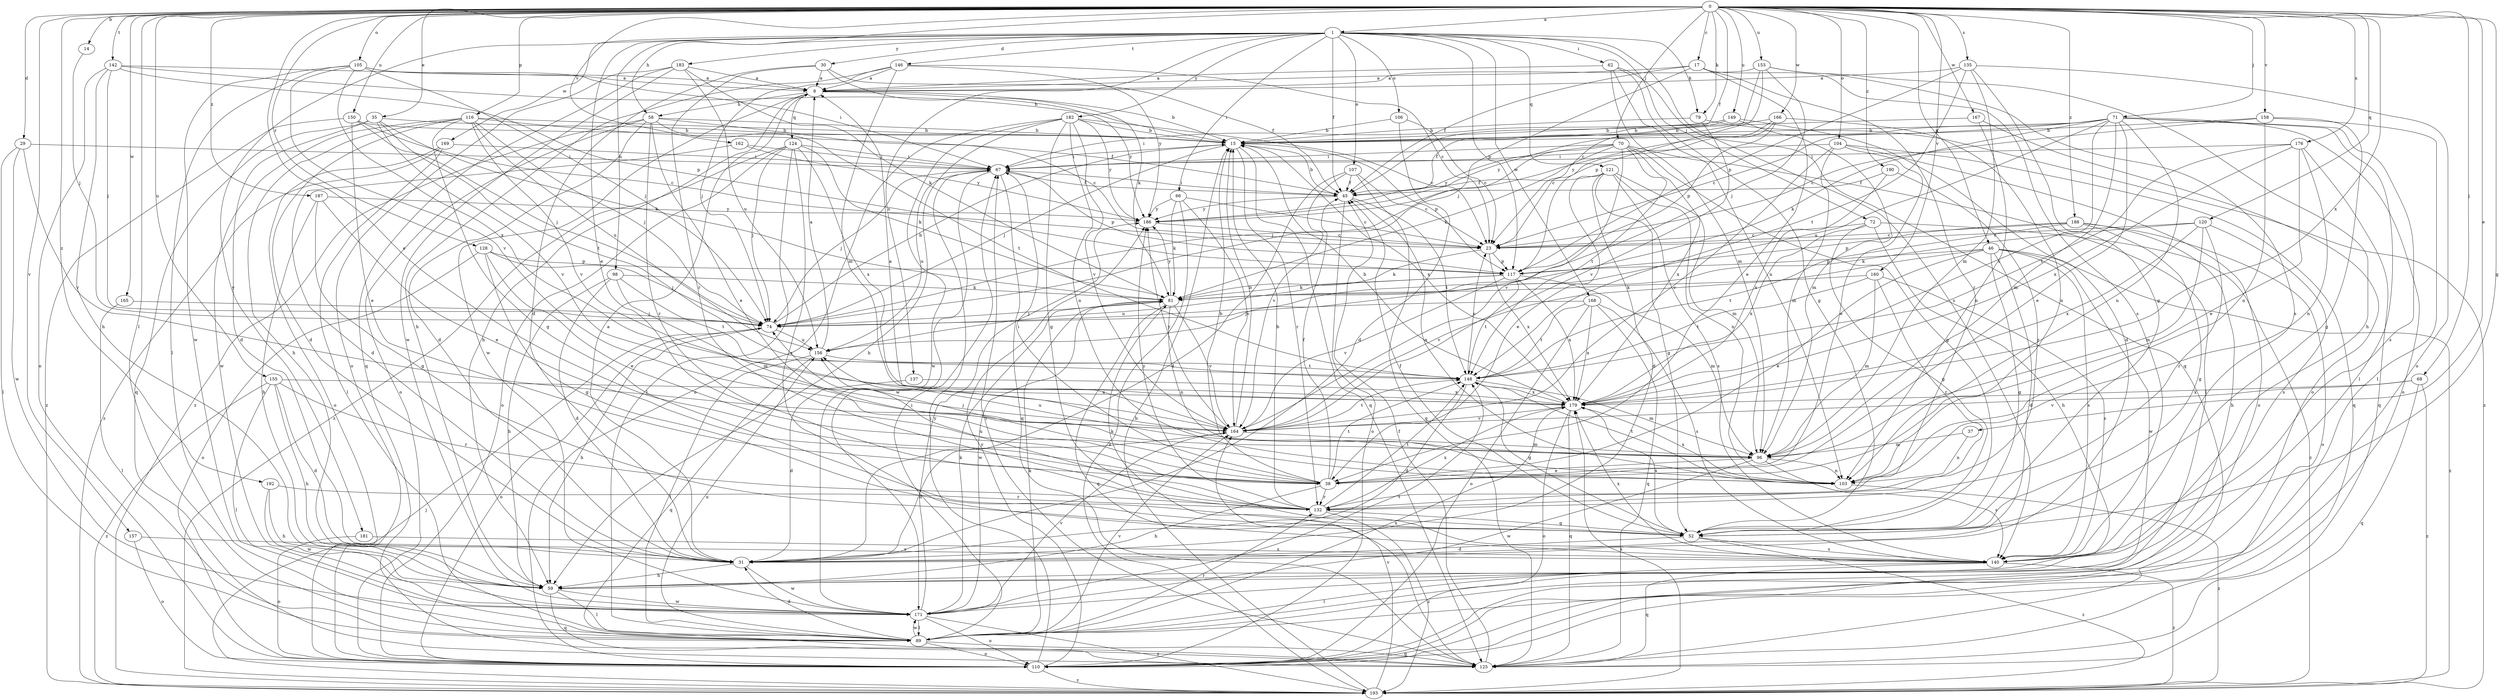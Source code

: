 strict digraph  {
0;
1;
8;
14;
15;
17;
23;
29;
30;
31;
35;
37;
38;
45;
46;
52;
58;
59;
62;
66;
67;
68;
70;
71;
72;
74;
79;
81;
89;
96;
98;
103;
104;
105;
106;
107;
110;
116;
117;
120;
121;
124;
125;
128;
132;
135;
137;
140;
142;
146;
148;
149;
150;
153;
155;
156;
157;
158;
160;
162;
164;
165;
166;
167;
168;
169;
171;
176;
179;
181;
182;
183;
186;
187;
188;
190;
192;
193;
0 -> 1  [label=a];
0 -> 14  [label=b];
0 -> 17  [label=c];
0 -> 29  [label=d];
0 -> 35  [label=e];
0 -> 37  [label=e];
0 -> 38  [label=e];
0 -> 45  [label=f];
0 -> 46  [label=g];
0 -> 52  [label=g];
0 -> 58  [label=h];
0 -> 68  [label=j];
0 -> 70  [label=j];
0 -> 71  [label=j];
0 -> 79  [label=k];
0 -> 89  [label=l];
0 -> 104  [label=o];
0 -> 105  [label=o];
0 -> 116  [label=p];
0 -> 120  [label=q];
0 -> 128  [label=r];
0 -> 135  [label=s];
0 -> 142  [label=t];
0 -> 149  [label=u];
0 -> 150  [label=u];
0 -> 153  [label=u];
0 -> 155  [label=u];
0 -> 157  [label=v];
0 -> 158  [label=v];
0 -> 160  [label=v];
0 -> 162  [label=v];
0 -> 165  [label=w];
0 -> 166  [label=w];
0 -> 167  [label=w];
0 -> 176  [label=x];
0 -> 179  [label=x];
0 -> 187  [label=z];
0 -> 188  [label=z];
0 -> 190  [label=z];
0 -> 192  [label=z];
1 -> 30  [label=d];
1 -> 38  [label=e];
1 -> 45  [label=f];
1 -> 62  [label=i];
1 -> 66  [label=i];
1 -> 72  [label=j];
1 -> 79  [label=k];
1 -> 98  [label=n];
1 -> 106  [label=o];
1 -> 107  [label=o];
1 -> 117  [label=p];
1 -> 121  [label=q];
1 -> 137  [label=s];
1 -> 140  [label=s];
1 -> 146  [label=t];
1 -> 168  [label=w];
1 -> 169  [label=w];
1 -> 181  [label=y];
1 -> 182  [label=y];
1 -> 183  [label=y];
8 -> 15  [label=b];
8 -> 58  [label=h];
8 -> 59  [label=h];
8 -> 124  [label=q];
8 -> 171  [label=w];
8 -> 186  [label=y];
14 -> 74  [label=j];
15 -> 67  [label=i];
15 -> 74  [label=j];
15 -> 117  [label=p];
15 -> 125  [label=q];
15 -> 132  [label=r];
15 -> 179  [label=x];
17 -> 8  [label=a];
17 -> 38  [label=e];
17 -> 45  [label=f];
17 -> 74  [label=j];
17 -> 132  [label=r];
17 -> 140  [label=s];
23 -> 81  [label=k];
23 -> 117  [label=p];
23 -> 179  [label=x];
29 -> 67  [label=i];
29 -> 89  [label=l];
29 -> 164  [label=v];
29 -> 171  [label=w];
30 -> 8  [label=a];
30 -> 31  [label=d];
30 -> 45  [label=f];
30 -> 81  [label=k];
30 -> 132  [label=r];
31 -> 8  [label=a];
31 -> 59  [label=h];
31 -> 171  [label=w];
35 -> 15  [label=b];
35 -> 31  [label=d];
35 -> 81  [label=k];
35 -> 125  [label=q];
35 -> 148  [label=t];
35 -> 164  [label=v];
37 -> 96  [label=m];
37 -> 103  [label=n];
38 -> 15  [label=b];
38 -> 45  [label=f];
38 -> 59  [label=h];
38 -> 67  [label=i];
38 -> 132  [label=r];
38 -> 148  [label=t];
45 -> 15  [label=b];
45 -> 67  [label=i];
45 -> 103  [label=n];
45 -> 110  [label=o];
45 -> 148  [label=t];
45 -> 186  [label=y];
46 -> 31  [label=d];
46 -> 38  [label=e];
46 -> 52  [label=g];
46 -> 117  [label=p];
46 -> 140  [label=s];
46 -> 164  [label=v];
46 -> 171  [label=w];
46 -> 193  [label=z];
52 -> 31  [label=d];
52 -> 45  [label=f];
52 -> 140  [label=s];
52 -> 179  [label=x];
52 -> 193  [label=z];
58 -> 15  [label=b];
58 -> 23  [label=c];
58 -> 31  [label=d];
58 -> 38  [label=e];
58 -> 110  [label=o];
58 -> 132  [label=r];
58 -> 148  [label=t];
58 -> 193  [label=z];
59 -> 89  [label=l];
59 -> 125  [label=q];
59 -> 171  [label=w];
62 -> 8  [label=a];
62 -> 52  [label=g];
62 -> 96  [label=m];
62 -> 103  [label=n];
62 -> 125  [label=q];
66 -> 23  [label=c];
66 -> 81  [label=k];
66 -> 164  [label=v];
66 -> 186  [label=y];
66 -> 193  [label=z];
67 -> 45  [label=f];
67 -> 74  [label=j];
67 -> 117  [label=p];
67 -> 125  [label=q];
67 -> 156  [label=u];
67 -> 171  [label=w];
68 -> 125  [label=q];
68 -> 164  [label=v];
68 -> 179  [label=x];
68 -> 193  [label=z];
70 -> 52  [label=g];
70 -> 67  [label=i];
70 -> 74  [label=j];
70 -> 81  [label=k];
70 -> 89  [label=l];
70 -> 148  [label=t];
70 -> 164  [label=v];
70 -> 179  [label=x];
70 -> 186  [label=y];
71 -> 15  [label=b];
71 -> 23  [label=c];
71 -> 38  [label=e];
71 -> 81  [label=k];
71 -> 89  [label=l];
71 -> 96  [label=m];
71 -> 103  [label=n];
71 -> 110  [label=o];
71 -> 140  [label=s];
71 -> 156  [label=u];
71 -> 179  [label=x];
71 -> 186  [label=y];
72 -> 23  [label=c];
72 -> 52  [label=g];
72 -> 59  [label=h];
72 -> 179  [label=x];
72 -> 193  [label=z];
74 -> 15  [label=b];
74 -> 59  [label=h];
74 -> 110  [label=o];
74 -> 156  [label=u];
79 -> 15  [label=b];
79 -> 164  [label=v];
79 -> 193  [label=z];
81 -> 74  [label=j];
81 -> 103  [label=n];
81 -> 125  [label=q];
81 -> 164  [label=v];
81 -> 171  [label=w];
81 -> 186  [label=y];
89 -> 31  [label=d];
89 -> 67  [label=i];
89 -> 81  [label=k];
89 -> 110  [label=o];
89 -> 125  [label=q];
89 -> 132  [label=r];
89 -> 156  [label=u];
89 -> 164  [label=v];
89 -> 171  [label=w];
89 -> 179  [label=x];
96 -> 38  [label=e];
96 -> 103  [label=n];
96 -> 140  [label=s];
96 -> 156  [label=u];
96 -> 171  [label=w];
98 -> 31  [label=d];
98 -> 59  [label=h];
98 -> 81  [label=k];
98 -> 96  [label=m];
98 -> 148  [label=t];
103 -> 74  [label=j];
103 -> 148  [label=t];
103 -> 179  [label=x];
103 -> 193  [label=z];
104 -> 38  [label=e];
104 -> 67  [label=i];
104 -> 96  [label=m];
104 -> 110  [label=o];
104 -> 125  [label=q];
104 -> 164  [label=v];
105 -> 8  [label=a];
105 -> 67  [label=i];
105 -> 74  [label=j];
105 -> 89  [label=l];
105 -> 164  [label=v];
105 -> 171  [label=w];
105 -> 179  [label=x];
106 -> 15  [label=b];
106 -> 23  [label=c];
106 -> 31  [label=d];
107 -> 23  [label=c];
107 -> 31  [label=d];
107 -> 45  [label=f];
107 -> 125  [label=q];
107 -> 164  [label=v];
110 -> 67  [label=i];
110 -> 186  [label=y];
110 -> 193  [label=z];
116 -> 15  [label=b];
116 -> 31  [label=d];
116 -> 45  [label=f];
116 -> 52  [label=g];
116 -> 59  [label=h];
116 -> 74  [label=j];
116 -> 156  [label=u];
116 -> 164  [label=v];
116 -> 171  [label=w];
117 -> 81  [label=k];
117 -> 96  [label=m];
117 -> 148  [label=t];
117 -> 156  [label=u];
117 -> 164  [label=v];
117 -> 179  [label=x];
120 -> 23  [label=c];
120 -> 81  [label=k];
120 -> 96  [label=m];
120 -> 132  [label=r];
120 -> 140  [label=s];
120 -> 179  [label=x];
121 -> 31  [label=d];
121 -> 38  [label=e];
121 -> 45  [label=f];
121 -> 52  [label=g];
121 -> 96  [label=m];
121 -> 103  [label=n];
121 -> 140  [label=s];
124 -> 67  [label=i];
124 -> 74  [label=j];
124 -> 81  [label=k];
124 -> 89  [label=l];
124 -> 110  [label=o];
124 -> 140  [label=s];
124 -> 179  [label=x];
124 -> 193  [label=z];
125 -> 45  [label=f];
125 -> 67  [label=i];
128 -> 38  [label=e];
128 -> 52  [label=g];
128 -> 74  [label=j];
128 -> 110  [label=o];
128 -> 117  [label=p];
132 -> 15  [label=b];
132 -> 52  [label=g];
132 -> 148  [label=t];
132 -> 156  [label=u];
132 -> 179  [label=x];
132 -> 186  [label=y];
132 -> 193  [label=z];
135 -> 8  [label=a];
135 -> 52  [label=g];
135 -> 96  [label=m];
135 -> 110  [label=o];
135 -> 117  [label=p];
135 -> 148  [label=t];
137 -> 31  [label=d];
137 -> 179  [label=x];
140 -> 81  [label=k];
140 -> 89  [label=l];
140 -> 125  [label=q];
140 -> 179  [label=x];
140 -> 193  [label=z];
142 -> 8  [label=a];
142 -> 15  [label=b];
142 -> 59  [label=h];
142 -> 74  [label=j];
142 -> 110  [label=o];
142 -> 117  [label=p];
146 -> 8  [label=a];
146 -> 23  [label=c];
146 -> 59  [label=h];
146 -> 74  [label=j];
146 -> 96  [label=m];
146 -> 186  [label=y];
148 -> 23  [label=c];
148 -> 31  [label=d];
148 -> 52  [label=g];
148 -> 96  [label=m];
148 -> 179  [label=x];
149 -> 15  [label=b];
149 -> 31  [label=d];
149 -> 45  [label=f];
149 -> 67  [label=i];
149 -> 96  [label=m];
150 -> 15  [label=b];
150 -> 23  [label=c];
150 -> 38  [label=e];
150 -> 74  [label=j];
150 -> 193  [label=z];
153 -> 8  [label=a];
153 -> 23  [label=c];
153 -> 59  [label=h];
153 -> 74  [label=j];
153 -> 117  [label=p];
153 -> 140  [label=s];
155 -> 31  [label=d];
155 -> 59  [label=h];
155 -> 89  [label=l];
155 -> 132  [label=r];
155 -> 179  [label=x];
155 -> 193  [label=z];
156 -> 8  [label=a];
156 -> 89  [label=l];
156 -> 125  [label=q];
156 -> 148  [label=t];
157 -> 110  [label=o];
157 -> 140  [label=s];
158 -> 15  [label=b];
158 -> 23  [label=c];
158 -> 52  [label=g];
158 -> 89  [label=l];
158 -> 103  [label=n];
160 -> 81  [label=k];
160 -> 96  [label=m];
160 -> 132  [label=r];
160 -> 140  [label=s];
160 -> 148  [label=t];
162 -> 31  [label=d];
162 -> 67  [label=i];
162 -> 186  [label=y];
164 -> 8  [label=a];
164 -> 15  [label=b];
164 -> 31  [label=d];
164 -> 96  [label=m];
164 -> 148  [label=t];
164 -> 186  [label=y];
165 -> 74  [label=j];
165 -> 89  [label=l];
166 -> 15  [label=b];
166 -> 23  [label=c];
166 -> 103  [label=n];
166 -> 117  [label=p];
166 -> 186  [label=y];
167 -> 15  [label=b];
167 -> 103  [label=n];
167 -> 110  [label=o];
168 -> 74  [label=j];
168 -> 110  [label=o];
168 -> 125  [label=q];
168 -> 140  [label=s];
168 -> 148  [label=t];
168 -> 179  [label=x];
169 -> 67  [label=i];
169 -> 89  [label=l];
169 -> 110  [label=o];
169 -> 193  [label=z];
171 -> 81  [label=k];
171 -> 89  [label=l];
171 -> 110  [label=o];
171 -> 148  [label=t];
171 -> 164  [label=v];
171 -> 186  [label=y];
171 -> 193  [label=z];
176 -> 38  [label=e];
176 -> 67  [label=i];
176 -> 103  [label=n];
176 -> 125  [label=q];
176 -> 148  [label=t];
176 -> 179  [label=x];
179 -> 15  [label=b];
179 -> 110  [label=o];
179 -> 125  [label=q];
179 -> 164  [label=v];
181 -> 110  [label=o];
181 -> 140  [label=s];
182 -> 15  [label=b];
182 -> 23  [label=c];
182 -> 52  [label=g];
182 -> 59  [label=h];
182 -> 103  [label=n];
182 -> 110  [label=o];
182 -> 164  [label=v];
182 -> 171  [label=w];
182 -> 186  [label=y];
183 -> 8  [label=a];
183 -> 81  [label=k];
183 -> 110  [label=o];
183 -> 125  [label=q];
183 -> 156  [label=u];
183 -> 171  [label=w];
186 -> 23  [label=c];
187 -> 38  [label=e];
187 -> 52  [label=g];
187 -> 59  [label=h];
187 -> 186  [label=y];
188 -> 23  [label=c];
188 -> 52  [label=g];
188 -> 59  [label=h];
188 -> 110  [label=o];
188 -> 117  [label=p];
188 -> 148  [label=t];
190 -> 45  [label=f];
190 -> 132  [label=r];
190 -> 179  [label=x];
192 -> 59  [label=h];
192 -> 132  [label=r];
192 -> 171  [label=w];
193 -> 15  [label=b];
193 -> 74  [label=j];
193 -> 164  [label=v];
193 -> 179  [label=x];
}
